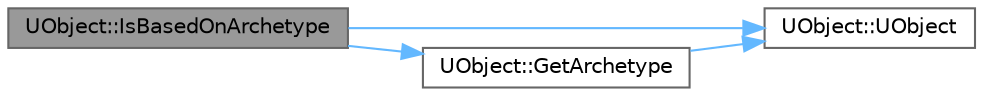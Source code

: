 digraph "UObject::IsBasedOnArchetype"
{
 // INTERACTIVE_SVG=YES
 // LATEX_PDF_SIZE
  bgcolor="transparent";
  edge [fontname=Helvetica,fontsize=10,labelfontname=Helvetica,labelfontsize=10];
  node [fontname=Helvetica,fontsize=10,shape=box,height=0.2,width=0.4];
  rankdir="LR";
  Node1 [id="Node000001",label="UObject::IsBasedOnArchetype",height=0.2,width=0.4,color="gray40", fillcolor="grey60", style="filled", fontcolor="black",tooltip="Determine if this object has SomeObject in its archetype chain."];
  Node1 -> Node2 [id="edge1_Node000001_Node000002",color="steelblue1",style="solid",tooltip=" "];
  Node2 [id="Node000002",label="UObject::UObject",height=0.2,width=0.4,color="grey40", fillcolor="white", style="filled",URL="$df/def/classUObject.html#ae1e8afb0b1117edf494eab22aea37761",tooltip="Default constructor."];
  Node1 -> Node3 [id="edge2_Node000001_Node000003",color="steelblue1",style="solid",tooltip=" "];
  Node3 [id="Node000003",label="UObject::GetArchetype",height=0.2,width=0.4,color="grey40", fillcolor="white", style="filled",URL="$df/def/classUObject.html#a10cd28ac315e6f3c60d8b6890dc4d615",tooltip="Return the template this object is based on."];
  Node3 -> Node2 [id="edge3_Node000003_Node000002",color="steelblue1",style="solid",tooltip=" "];
}
